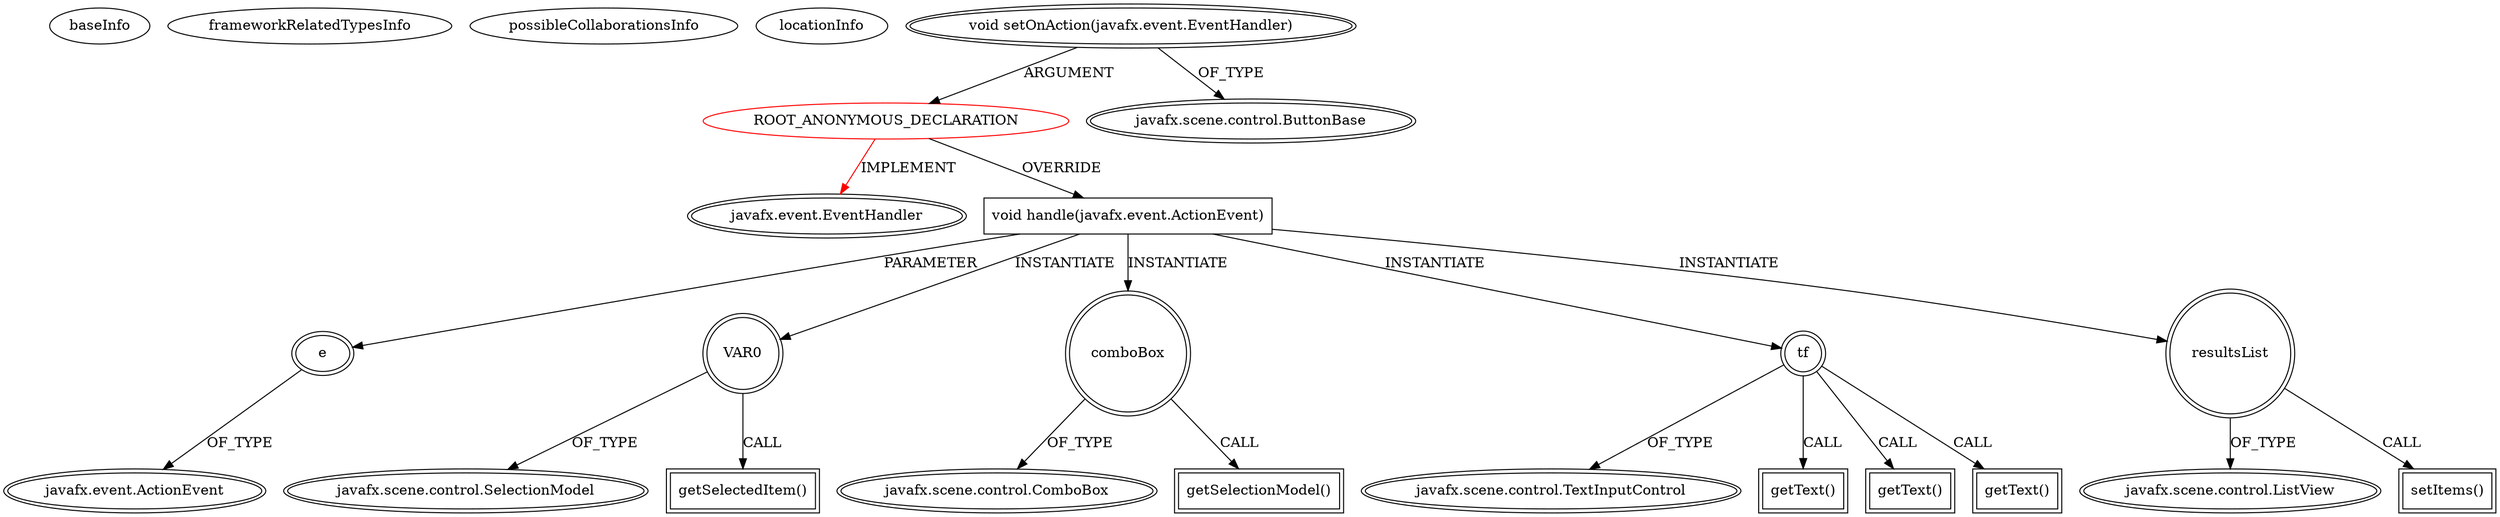 digraph {
baseInfo[graphId=1639,category="extension_graph",isAnonymous=true,possibleRelation=false]
frameworkRelatedTypesInfo[0="javafx.event.EventHandler"]
possibleCollaborationsInfo[]
locationInfo[projectName="Zulukas-IJA",filePath="/Zulukas-IJA/IJA-master/src/InsightJournalApplication/GUI.java",contextSignature="void buildSearchGrid()",graphId="1639"]
0[label="ROOT_ANONYMOUS_DECLARATION",vertexType="ROOT_ANONYMOUS_DECLARATION",isFrameworkType=false,color=red]
1[label="javafx.event.EventHandler",vertexType="FRAMEWORK_INTERFACE_TYPE",isFrameworkType=true,peripheries=2]
2[label="void setOnAction(javafx.event.EventHandler)",vertexType="OUTSIDE_CALL",isFrameworkType=true,peripheries=2]
3[label="javafx.scene.control.ButtonBase",vertexType="FRAMEWORK_CLASS_TYPE",isFrameworkType=true,peripheries=2]
4[label="void handle(javafx.event.ActionEvent)",vertexType="OVERRIDING_METHOD_DECLARATION",isFrameworkType=false,shape=box]
5[label="e",vertexType="PARAMETER_DECLARATION",isFrameworkType=true,peripheries=2]
6[label="javafx.event.ActionEvent",vertexType="FRAMEWORK_CLASS_TYPE",isFrameworkType=true,peripheries=2]
7[label="VAR0",vertexType="VARIABLE_EXPRESION",isFrameworkType=true,peripheries=2,shape=circle]
9[label="javafx.scene.control.SelectionModel",vertexType="FRAMEWORK_CLASS_TYPE",isFrameworkType=true,peripheries=2]
8[label="getSelectedItem()",vertexType="INSIDE_CALL",isFrameworkType=true,peripheries=2,shape=box]
10[label="comboBox",vertexType="VARIABLE_EXPRESION",isFrameworkType=true,peripheries=2,shape=circle]
12[label="javafx.scene.control.ComboBox",vertexType="FRAMEWORK_CLASS_TYPE",isFrameworkType=true,peripheries=2]
11[label="getSelectionModel()",vertexType="INSIDE_CALL",isFrameworkType=true,peripheries=2,shape=box]
13[label="tf",vertexType="VARIABLE_EXPRESION",isFrameworkType=true,peripheries=2,shape=circle]
15[label="javafx.scene.control.TextInputControl",vertexType="FRAMEWORK_CLASS_TYPE",isFrameworkType=true,peripheries=2]
14[label="getText()",vertexType="INSIDE_CALL",isFrameworkType=true,peripheries=2,shape=box]
17[label="getText()",vertexType="INSIDE_CALL",isFrameworkType=true,peripheries=2,shape=box]
19[label="getText()",vertexType="INSIDE_CALL",isFrameworkType=true,peripheries=2,shape=box]
20[label="resultsList",vertexType="VARIABLE_EXPRESION",isFrameworkType=true,peripheries=2,shape=circle]
22[label="javafx.scene.control.ListView",vertexType="FRAMEWORK_CLASS_TYPE",isFrameworkType=true,peripheries=2]
21[label="setItems()",vertexType="INSIDE_CALL",isFrameworkType=true,peripheries=2,shape=box]
0->1[label="IMPLEMENT",color=red]
2->0[label="ARGUMENT"]
2->3[label="OF_TYPE"]
0->4[label="OVERRIDE"]
5->6[label="OF_TYPE"]
4->5[label="PARAMETER"]
4->7[label="INSTANTIATE"]
7->9[label="OF_TYPE"]
7->8[label="CALL"]
4->10[label="INSTANTIATE"]
10->12[label="OF_TYPE"]
10->11[label="CALL"]
4->13[label="INSTANTIATE"]
13->15[label="OF_TYPE"]
13->14[label="CALL"]
13->17[label="CALL"]
13->19[label="CALL"]
4->20[label="INSTANTIATE"]
20->22[label="OF_TYPE"]
20->21[label="CALL"]
}
